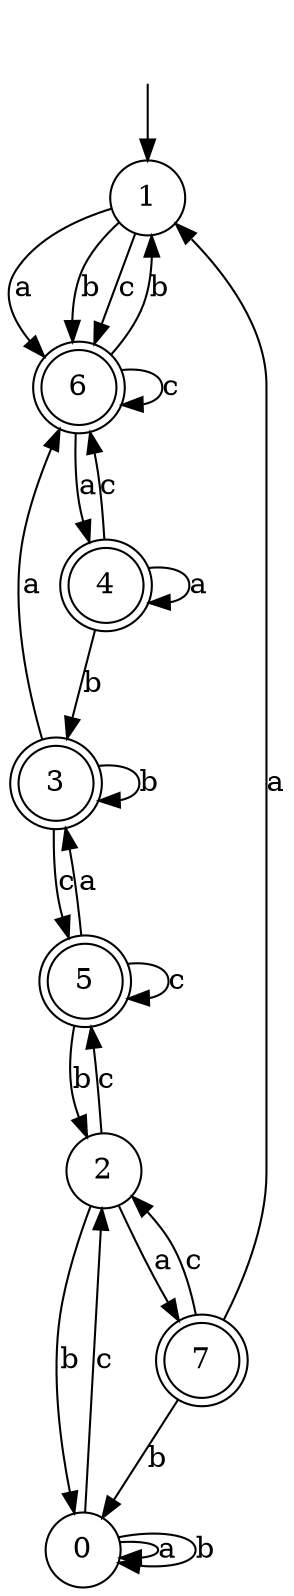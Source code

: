 digraph g {
__start [label=""shape=none]
	1[shape="circle" label="1"]
	0[shape="circle" label="0"]
	2[shape="circle" label="2"]
	3[shape="doublecircle" label="3"]
	4[shape="doublecircle" label="4"]
	5[shape="doublecircle" label="5"]
	6[shape="doublecircle" label="6"]
	7[shape="doublecircle" label="7"]

__start -> 1
	0 -> 0 [label="a"]
	0 -> 0 [label="b"]
	0 -> 2 [label="c"]
	1 -> 6 [label="a"]
	1 -> 6 [label="b"]
	1 -> 6 [label="c"]
	2 -> 7 [label="a"]
	2 -> 0 [label="b"]
	2 -> 5 [label="c"]
	3 -> 6 [label="a"]
	3 -> 3 [label="b"]
	3 -> 5 [label="c"]
	4 -> 4 [label="a"]
	4 -> 3 [label="b"]
	4 -> 6 [label="c"]
	5 -> 3 [label="a"]
	5 -> 2 [label="b"]
	5 -> 5 [label="c"]
	6 -> 4 [label="a"]
	6 -> 1 [label="b"]
	6 -> 6 [label="c"]
	7 -> 1 [label="a"]
	7 -> 0 [label="b"]
	7 -> 2 [label="c"]
}
